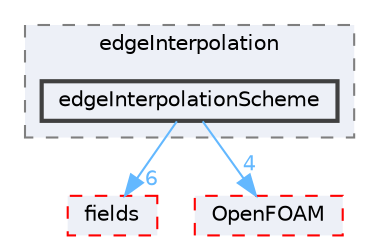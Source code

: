 digraph "src/finiteArea/interpolation/edgeInterpolation/edgeInterpolationScheme"
{
 // LATEX_PDF_SIZE
  bgcolor="transparent";
  edge [fontname=Helvetica,fontsize=10,labelfontname=Helvetica,labelfontsize=10];
  node [fontname=Helvetica,fontsize=10,shape=box,height=0.2,width=0.4];
  compound=true
  subgraph clusterdir_d09a07b3e048025a638370dc255ceab7 {
    graph [ bgcolor="#edf0f7", pencolor="grey50", label="edgeInterpolation", fontname=Helvetica,fontsize=10 style="filled,dashed", URL="dir_d09a07b3e048025a638370dc255ceab7.html",tooltip=""]
  dir_7bec7d072ce89f16ba384f78af226990 [label="edgeInterpolationScheme", fillcolor="#edf0f7", color="grey25", style="filled,bold", URL="dir_7bec7d072ce89f16ba384f78af226990.html",tooltip=""];
  }
  dir_82c77a639fb8894523e0866635d617d1 [label="fields", fillcolor="#edf0f7", color="red", style="filled,dashed", URL="dir_82c77a639fb8894523e0866635d617d1.html",tooltip=""];
  dir_c5473ff19b20e6ec4dfe5c310b3778a8 [label="OpenFOAM", fillcolor="#edf0f7", color="red", style="filled,dashed", URL="dir_c5473ff19b20e6ec4dfe5c310b3778a8.html",tooltip=""];
  dir_7bec7d072ce89f16ba384f78af226990->dir_82c77a639fb8894523e0866635d617d1 [headlabel="6", labeldistance=1.5 headhref="dir_001109_001330.html" href="dir_001109_001330.html" color="steelblue1" fontcolor="steelblue1"];
  dir_7bec7d072ce89f16ba384f78af226990->dir_c5473ff19b20e6ec4dfe5c310b3778a8 [headlabel="4", labeldistance=1.5 headhref="dir_001109_002695.html" href="dir_001109_002695.html" color="steelblue1" fontcolor="steelblue1"];
}
